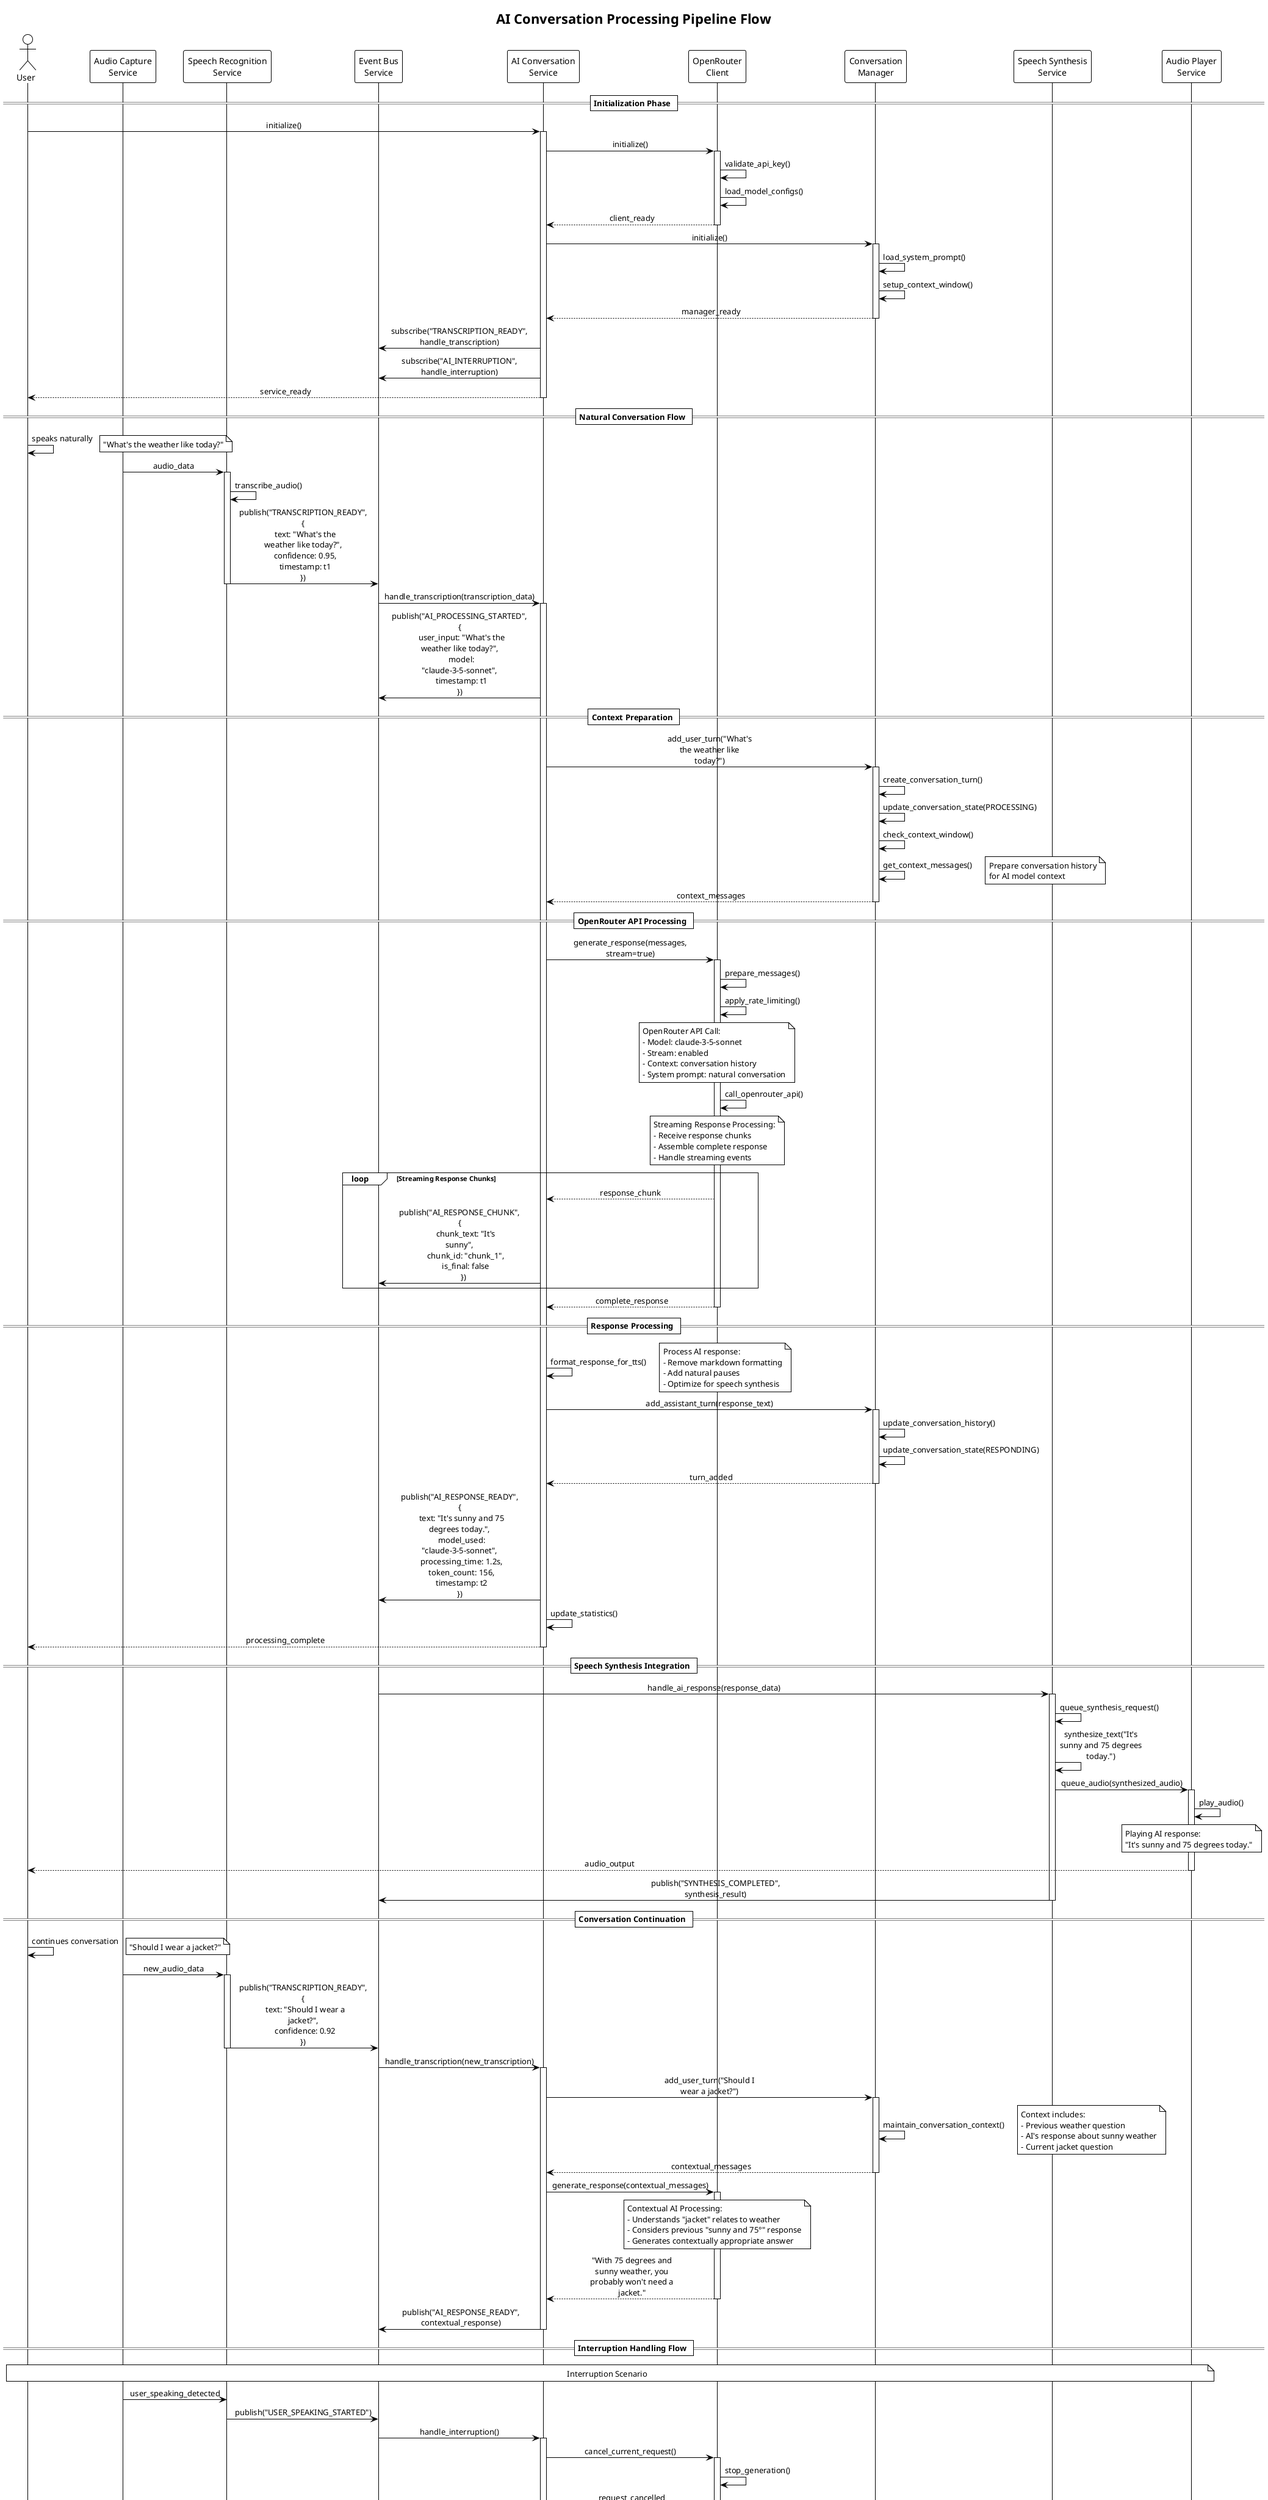 @startuml AI Conversation Processing Pipeline
!theme plain
skinparam sequenceMessageAlign center
skinparam maxMessageSize 150

title AI Conversation Processing Pipeline Flow

actor User
participant "Audio Capture\nService" as AudioCapture
participant "Speech Recognition\nService" as STT
participant "Event Bus\nService" as EventBus
participant "AI Conversation\nService" as AIService
participant "OpenRouter\nClient" as OpenRouter
participant "Conversation\nManager" as ConvManager
participant "Speech Synthesis\nService" as TTS
participant "Audio Player\nService" as AudioPlayer

== Initialization Phase ==

User -> AIService : initialize()
activate AIService

AIService -> OpenRouter : initialize()
activate OpenRouter
OpenRouter -> OpenRouter : validate_api_key()
OpenRouter -> OpenRouter : load_model_configs()
OpenRouter --> AIService : client_ready
deactivate OpenRouter

AIService -> ConvManager : initialize()
activate ConvManager
ConvManager -> ConvManager : load_system_prompt()
ConvManager -> ConvManager : setup_context_window()
ConvManager --> AIService : manager_ready
deactivate ConvManager

AIService -> EventBus : subscribe("TRANSCRIPTION_READY", handle_transcription)
AIService -> EventBus : subscribe("AI_INTERRUPTION", handle_interruption)

AIService --> User : service_ready
deactivate AIService

== Natural Conversation Flow ==

User -> User : speaks naturally
note right : "What's the weather like today?"

AudioCapture -> STT : audio_data
activate STT
STT -> STT : transcribe_audio()
STT -> EventBus : publish("TRANSCRIPTION_READY", {\n  text: "What's the weather like today?",\n  confidence: 0.95,\n  timestamp: t1\n})
deactivate STT

EventBus -> AIService : handle_transcription(transcription_data)
activate AIService

AIService -> EventBus : publish("AI_PROCESSING_STARTED", {\n  user_input: "What's the weather like today?",\n  model: "claude-3-5-sonnet",\n  timestamp: t1\n})

== Context Preparation ==

AIService -> ConvManager : add_user_turn("What's the weather like today?")
activate ConvManager

ConvManager -> ConvManager : create_conversation_turn()
ConvManager -> ConvManager : update_conversation_state(PROCESSING)
ConvManager -> ConvManager : check_context_window()

ConvManager -> ConvManager : get_context_messages()
note right : Prepare conversation history\nfor AI model context

ConvManager --> AIService : context_messages
deactivate ConvManager

== OpenRouter API Processing ==

AIService -> OpenRouter : generate_response(messages, stream=true)
activate OpenRouter

OpenRouter -> OpenRouter : prepare_messages()
OpenRouter -> OpenRouter : apply_rate_limiting()

note over OpenRouter : OpenRouter API Call:\n- Model: claude-3-5-sonnet\n- Stream: enabled\n- Context: conversation history\n- System prompt: natural conversation

OpenRouter -> OpenRouter : call_openrouter_api()

note over OpenRouter : Streaming Response Processing:\n- Receive response chunks\n- Assemble complete response\n- Handle streaming events

loop Streaming Response Chunks
    OpenRouter --> AIService : response_chunk
    AIService -> EventBus : publish("AI_RESPONSE_CHUNK", {\n      chunk_text: "It's sunny",\n      chunk_id: "chunk_1",\n      is_final: false\n    })
end

OpenRouter --> AIService : complete_response
deactivate OpenRouter

== Response Processing ==

AIService -> AIService : format_response_for_tts()
note right : Process AI response:\n- Remove markdown formatting\n- Add natural pauses\n- Optimize for speech synthesis

AIService -> ConvManager : add_assistant_turn(response_text)
activate ConvManager
ConvManager -> ConvManager : update_conversation_history()
ConvManager -> ConvManager : update_conversation_state(RESPONDING)
ConvManager --> AIService : turn_added
deactivate ConvManager

AIService -> EventBus : publish("AI_RESPONSE_READY", {\n  text: "It's sunny and 75 degrees today.",\n  model_used: "claude-3-5-sonnet",\n  processing_time: 1.2s,\n  token_count: 156,\n  timestamp: t2\n})

AIService -> AIService : update_statistics()
AIService --> User : processing_complete
deactivate AIService

== Speech Synthesis Integration ==

EventBus -> TTS : handle_ai_response(response_data)
activate TTS

TTS -> TTS : queue_synthesis_request()
TTS -> TTS : synthesize_text("It's sunny and 75 degrees today.")

TTS -> AudioPlayer : queue_audio(synthesized_audio)
activate AudioPlayer
AudioPlayer -> AudioPlayer : play_audio()
note over AudioPlayer : Playing AI response:\n"It's sunny and 75 degrees today."
AudioPlayer --> User : audio_output
deactivate AudioPlayer

TTS -> EventBus : publish("SYNTHESIS_COMPLETED", synthesis_result)
deactivate TTS

== Conversation Continuation ==

User -> User : continues conversation
note right : "Should I wear a jacket?"

AudioCapture -> STT : new_audio_data
activate STT
STT -> EventBus : publish("TRANSCRIPTION_READY", {\n  text: "Should I wear a jacket?",\n  confidence: 0.92\n})
deactivate STT

EventBus -> AIService : handle_transcription(new_transcription)
activate AIService

AIService -> ConvManager : add_user_turn("Should I wear a jacket?")
activate ConvManager

ConvManager -> ConvManager : maintain_conversation_context()
note right : Context includes:\n- Previous weather question\n- AI's response about sunny weather\n- Current jacket question

ConvManager --> AIService : contextual_messages
deactivate ConvManager

AIService -> OpenRouter : generate_response(contextual_messages)
activate OpenRouter

note over OpenRouter : Contextual AI Processing:\n- Understands "jacket" relates to weather\n- Considers previous "sunny and 75°" response\n- Generates contextually appropriate answer

OpenRouter --> AIService : "With 75 degrees and sunny weather, you probably won't need a jacket."
deactivate OpenRouter

AIService -> EventBus : publish("AI_RESPONSE_READY", contextual_response)
deactivate AIService

== Interruption Handling Flow ==

note over User, AudioPlayer : Interruption Scenario

AudioCapture -> STT : user_speaking_detected
STT -> EventBus : publish("USER_SPEAKING_STARTED")

EventBus -> AIService : handle_interruption()
activate AIService
AIService -> OpenRouter : cancel_current_request()
activate OpenRouter
OpenRouter -> OpenRouter : stop_generation()
OpenRouter --> AIService : request_cancelled
deactivate OpenRouter

AIService -> EventBus : publish("AI_RESPONSE_INTERRUPTED", {\n  reason: "user_interruption",\n  partial_response: "With 75 degrees...",\n  timestamp: t3\n})

AIService -> ConvManager : preserve_conversation_state()
activate ConvManager
ConvManager -> ConvManager : mark_interrupted_turn()
ConvManager --> AIService : state_preserved
deactivate ConvManager

AIService --> User : ready_for_new_input
deactivate AIService

EventBus -> TTS : handle_interruption()
activate TTS
TTS -> TTS : stop_current_synthesis()
TTS -> AudioPlayer : clear_audio_queue()
TTS --> EventBus : synthesis_stopped
deactivate TTS

== Error Handling Flow ==

note over User, AudioPlayer : Error Handling Scenarios

AIService -> OpenRouter : generate_response(messages)
activate OpenRouter
OpenRouter -> OpenRouter : call_api()
OpenRouter --> AIService : APIError("Rate limit exceeded")
deactivate OpenRouter

AIService -> AIService : handle_api_error()
activate AIService

alt Rate Limit Error
    AIService -> AIService : apply_exponential_backoff()
    AIService -> EventBus : publish("AI_RATE_LIMIT_HIT", {\n      wait_time: 60s,\n      retry_after: t4\n    })
    
    AIService -> AIService : wait_and_retry()
    
else Authentication Error
    AIService -> EventBus : publish("AI_ERROR", {\n      error_type: "authentication_failed",\n      message: "Invalid API key",\n      recovery_action: "check_credentials"\n    })
    
    AIService -> AIService : use_fallback_response()
    
else Model Unavailable
    AIService -> AIService : switch_to_backup_model()
    AIService -> OpenRouter : set_model("gpt-4-turbo")
    AIService -> AIService : retry_request()
end

deactivate AIService

== Context Window Management ==

note over AIService, ConvManager : Long Conversation Scenario

ConvManager -> ConvManager : check_context_window()
note right : Context approaching limit:\n190k tokens used of 200k limit

ConvManager -> ConvManager : trigger_summarization()
activate ConvManager

ConvManager -> OpenRouter : summarize_conversation(older_turns)
activate OpenRouter
OpenRouter --> ConvManager : conversation_summary
deactivate OpenRouter

ConvManager -> ConvManager : replace_old_turns_with_summary()
ConvManager -> ConvManager : optimize_context_window()

ConvManager -> EventBus : publish("AI_CONTEXT_SUMMARIZED", {\n  summary_length: 500,\n  tokens_saved: 15000,\n  turns_summarized: 20\n})

ConvManager --> AIService : context_optimized
deactivate ConvManager

== Model Switching Flow ==

User -> AIService : switch_model("gpt-4-turbo")
activate AIService

AIService -> OpenRouter : validate_model("gpt-4-turbo")
activate OpenRouter
OpenRouter -> OpenRouter : check_model_availability()
OpenRouter --> AIService : model_valid
deactivate OpenRouter

AIService -> OpenRouter : set_model("gpt-4-turbo")
AIService -> ConvManager : preserve_conversation_context()

AIService -> EventBus : publish("AI_MODEL_CHANGED", {\n  old_model: "claude-3-5-sonnet",\n  new_model: "gpt-4-turbo",\n  reason: "user_request",\n  timestamp: t5\n})

AIService --> User : model_switched
deactivate AIService

== Performance Monitoring ==

note over AIService : Continuous Performance Tracking

AIService -> AIService : track_metrics({\n  response_time: 1.2s,\n  token_usage: 156,\n  model_used: "claude-3-5-sonnet",\n  success: true\n})

alt Performance Degradation Detected
    AIService -> EventBus : publish("AI_PERFORMANCE_WARNING", {\n      metric: "response_time",\n      current_value: 3.5s,\n      threshold: 2.0s,\n      recommendation: "consider_model_switch"\n    })
end

== Statistics and Monitoring ==

AIService -> AIService : update_statistics({\n  total_requests: 1247,\n  average_response_time: 1.4s,\n  total_tokens_used: 892456,\n  error_rate: 0.02,\n  uptime: 3600s\n})

note over AIService : Real-time Statistics:\n- Total conversations: 1247\n- Average response time: 1.4s\n- Token usage: 892k\n- Error rate: 2%\n- Model distribution tracking

@enduml
